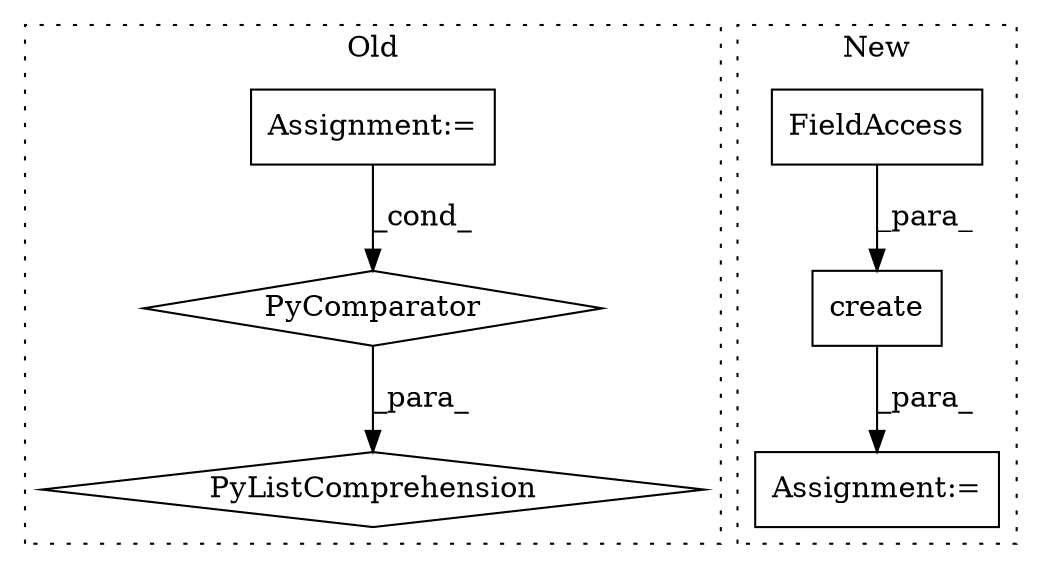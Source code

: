 digraph G {
subgraph cluster0 {
1 [label="PyListComprehension" a="109" s="2298" l="229" shape="diamond"];
3 [label="PyComparator" a="113" s="2473" l="46" shape="diamond"];
4 [label="Assignment:=" a="7" s="2473" l="46" shape="box"];
label = "Old";
style="dotted";
}
subgraph cluster1 {
2 [label="create" a="32" s="2394,2460" l="7,1" shape="box"];
5 [label="FieldAccess" a="22" s="2435" l="25" shape="box"];
6 [label="Assignment:=" a="7" s="2358" l="12" shape="box"];
label = "New";
style="dotted";
}
2 -> 6 [label="_para_"];
3 -> 1 [label="_para_"];
4 -> 3 [label="_cond_"];
5 -> 2 [label="_para_"];
}